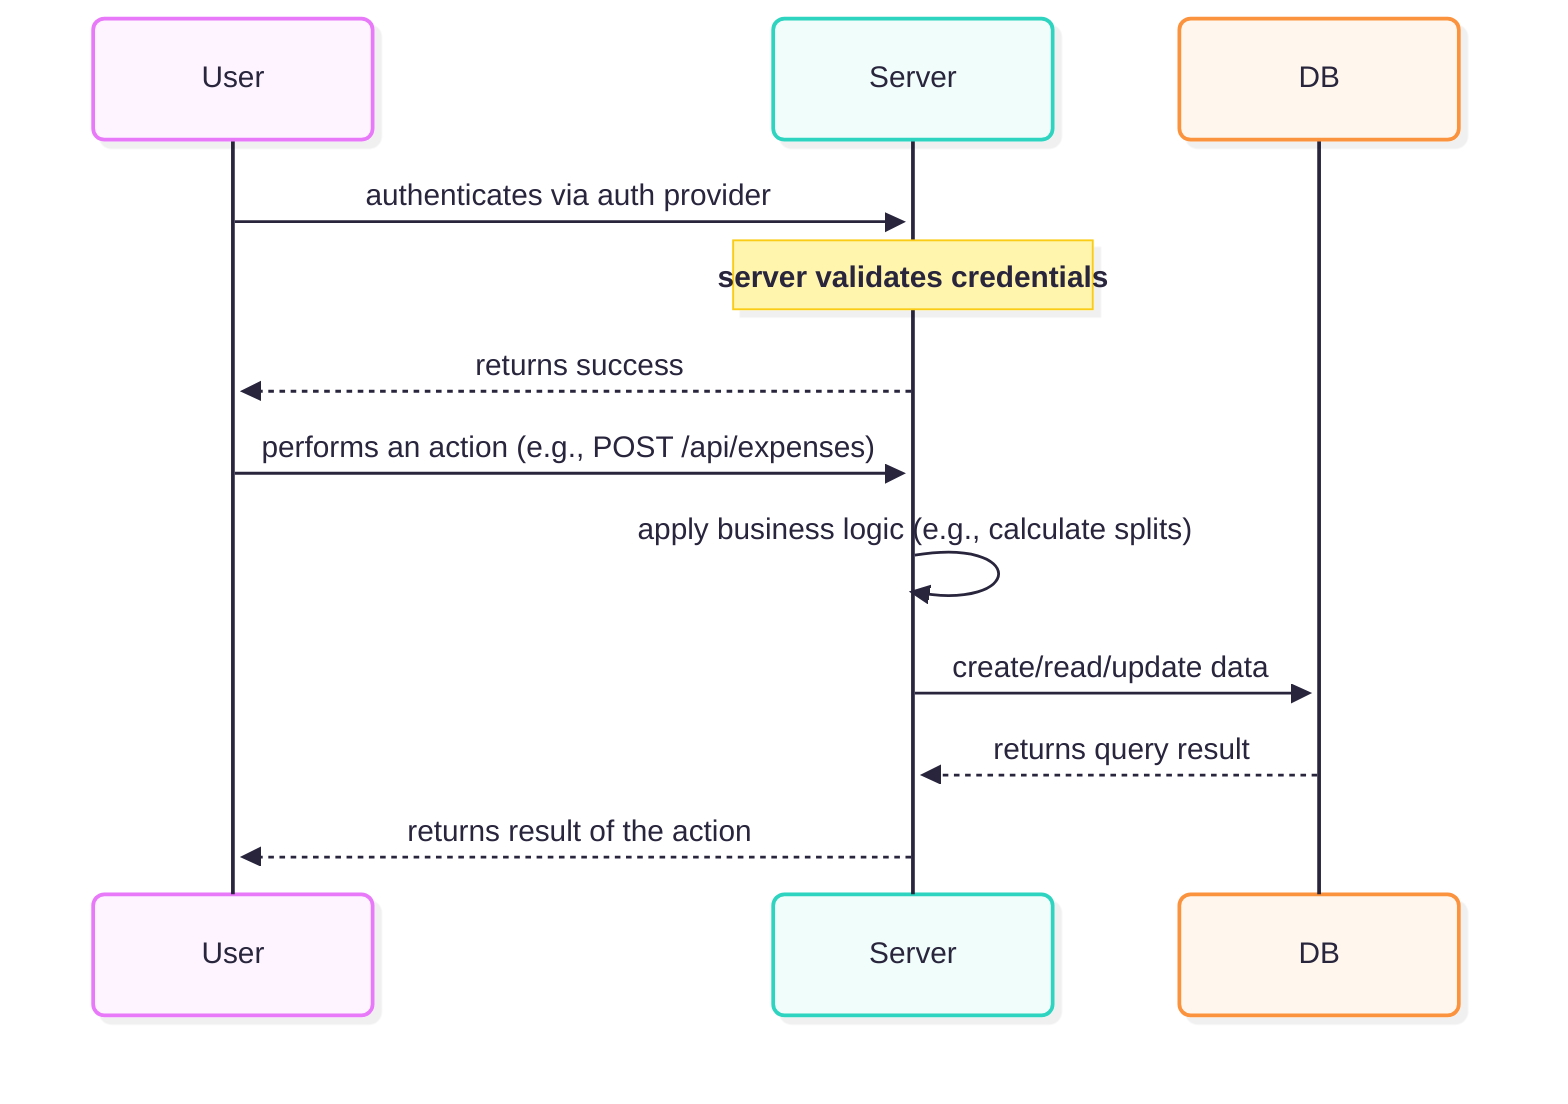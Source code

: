 ---
config:
  theme: redux-color
  look: neo
---
sequenceDiagram
    participant User 
    participant Server
    participant DB 
    
    %% --- 1. User Authentication --- %%
    User->>Server: authenticates via auth provider
    note over Server: server validates credentials
    Server-->>User: returns success


    %% --- 2. Core Application Action (e.g., creating an expense) --- %%
    User->>Server: performs an action (e.g., POST /api/expenses)
    Server->>Server: apply business logic (e.g., calculate splits)
    Server->>DB: create/read/update data
    DB-->>Server: returns query result
    Server-->>User: returns result of the action